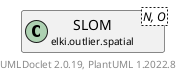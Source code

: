 @startuml
    remove .*\.(Instance|Par|Parameterizer|Factory)$
    set namespaceSeparator none
    hide empty fields
    hide empty methods

    class "<size:14>SLOM.Par\n<size:10>elki.outlier.spatial" as elki.outlier.spatial.SLOM.Par<N, O> {
        +make(): SLOM<N, O>
    }

    abstract class "<size:14>AbstractDistanceBasedSpatialOutlier.Par\n<size:10>elki.outlier.spatial" as elki.outlier.spatial.AbstractDistanceBasedSpatialOutlier.Par<N, O>
    class "<size:14>SLOM\n<size:10>elki.outlier.spatial" as elki.outlier.spatial.SLOM<N, O> [[SLOM.html]]

    elki.outlier.spatial.AbstractDistanceBasedSpatialOutlier.Par <|-- elki.outlier.spatial.SLOM.Par
    elki.outlier.spatial.SLOM +-- elki.outlier.spatial.SLOM.Par

    center footer UMLDoclet 2.0.19, PlantUML 1.2022.8
@enduml
